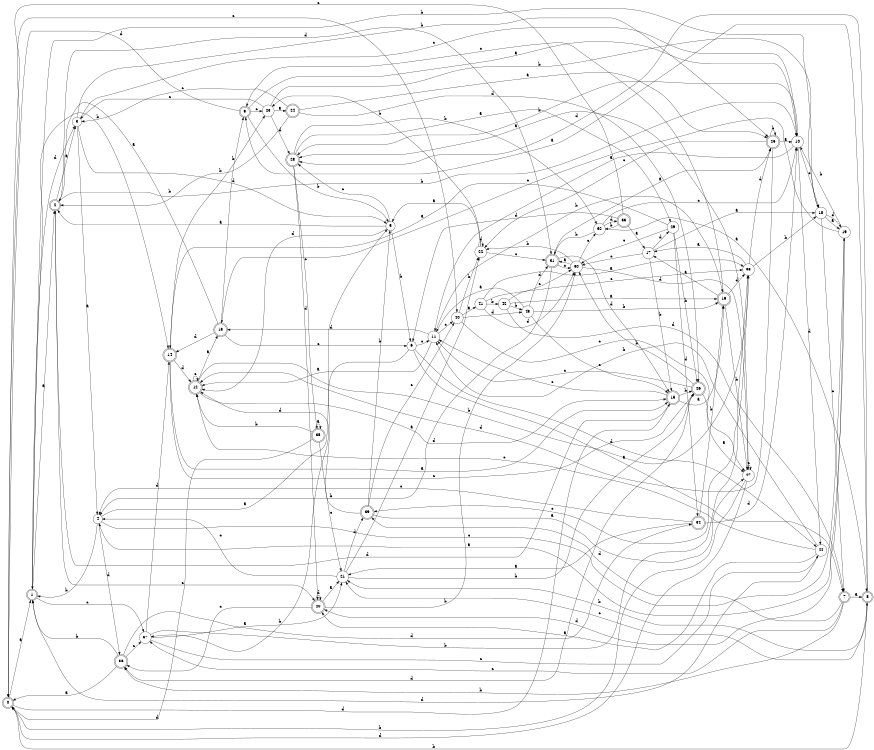 digraph n36_7 {
__start0 [label="" shape="none"];

rankdir=LR;
size="8,5";

s0 [style="rounded,filled", color="black", fillcolor="white" shape="doublecircle", label="0"];
s1 [style="rounded,filled", color="black", fillcolor="white" shape="doublecircle", label="1"];
s2 [style="rounded,filled", color="black", fillcolor="white" shape="doublecircle", label="2"];
s3 [style="filled", color="black", fillcolor="white" shape="circle", label="3"];
s4 [style="filled", color="black", fillcolor="white" shape="circle", label="4"];
s5 [style="filled", color="black", fillcolor="white" shape="circle", label="5"];
s6 [style="filled", color="black", fillcolor="white" shape="circle", label="6"];
s7 [style="rounded,filled", color="black", fillcolor="white" shape="doublecircle", label="7"];
s8 [style="rounded,filled", color="black", fillcolor="white" shape="doublecircle", label="8"];
s9 [style="rounded,filled", color="black", fillcolor="white" shape="doublecircle", label="9"];
s10 [style="filled", color="black", fillcolor="white" shape="circle", label="10"];
s11 [style="filled", color="black", fillcolor="white" shape="circle", label="11"];
s12 [style="rounded,filled", color="black", fillcolor="white" shape="doublecircle", label="12"];
s13 [style="rounded,filled", color="black", fillcolor="white" shape="doublecircle", label="13"];
s14 [style="rounded,filled", color="black", fillcolor="white" shape="doublecircle", label="14"];
s15 [style="rounded,filled", color="black", fillcolor="white" shape="doublecircle", label="15"];
s16 [style="rounded,filled", color="black", fillcolor="white" shape="doublecircle", label="16"];
s17 [style="filled", color="black", fillcolor="white" shape="circle", label="17"];
s18 [style="filled", color="black", fillcolor="white" shape="circle", label="18"];
s19 [style="filled", color="black", fillcolor="white" shape="circle", label="19"];
s20 [style="rounded,filled", color="black", fillcolor="white" shape="doublecircle", label="20"];
s21 [style="filled", color="black", fillcolor="white" shape="circle", label="21"];
s22 [style="filled", color="black", fillcolor="white" shape="circle", label="22"];
s23 [style="filled", color="black", fillcolor="white" shape="circle", label="23"];
s24 [style="rounded,filled", color="black", fillcolor="white" shape="doublecircle", label="24"];
s25 [style="rounded,filled", color="black", fillcolor="white" shape="doublecircle", label="25"];
s26 [style="rounded,filled", color="black", fillcolor="white" shape="doublecircle", label="26"];
s27 [style="filled", color="black", fillcolor="white" shape="circle", label="27"];
s28 [style="rounded,filled", color="black", fillcolor="white" shape="doublecircle", label="28"];
s29 [style="filled", color="black", fillcolor="white" shape="circle", label="29"];
s30 [style="filled", color="black", fillcolor="white" shape="circle", label="30"];
s31 [style="rounded,filled", color="black", fillcolor="white" shape="doublecircle", label="31"];
s32 [style="filled", color="black", fillcolor="white" shape="circle", label="32"];
s33 [style="rounded,filled", color="black", fillcolor="white" shape="doublecircle", label="33"];
s34 [style="rounded,filled", color="black", fillcolor="white" shape="doublecircle", label="34"];
s35 [style="rounded,filled", color="black", fillcolor="white" shape="doublecircle", label="35"];
s36 [style="rounded,filled", color="black", fillcolor="white" shape="doublecircle", label="36"];
s37 [style="filled", color="black", fillcolor="white" shape="circle", label="37"];
s38 [style="filled", color="black", fillcolor="white" shape="circle", label="38"];
s39 [style="rounded,filled", color="black", fillcolor="white" shape="doublecircle", label="39"];
s40 [style="filled", color="black", fillcolor="white" shape="circle", label="40"];
s41 [style="filled", color="black", fillcolor="white" shape="circle", label="41"];
s42 [style="filled", color="black", fillcolor="white" shape="circle", label="42"];
s43 [style="filled", color="black", fillcolor="white" shape="circle", label="43"];
s44 [style="filled", color="black", fillcolor="white" shape="circle", label="44"];
s0 -> s1 [label="a"];
s0 -> s8 [label="b"];
s0 -> s40 [label="c"];
s0 -> s15 [label="d"];
s1 -> s2 [label="a"];
s1 -> s14 [label="b"];
s1 -> s37 [label="c"];
s1 -> s3 [label="d"];
s2 -> s3 [label="a"];
s2 -> s10 [label="b"];
s2 -> s20 [label="c"];
s2 -> s31 [label="d"];
s3 -> s4 [label="a"];
s3 -> s25 [label="b"];
s3 -> s10 [label="c"];
s3 -> s5 [label="d"];
s4 -> s5 [label="a"];
s4 -> s1 [label="b"];
s4 -> s19 [label="c"];
s4 -> s36 [label="d"];
s5 -> s2 [label="a"];
s5 -> s6 [label="b"];
s5 -> s28 [label="c"];
s5 -> s12 [label="d"];
s6 -> s7 [label="a"];
s6 -> s37 [label="b"];
s6 -> s11 [label="c"];
s6 -> s44 [label="d"];
s7 -> s8 [label="a"];
s7 -> s36 [label="b"];
s7 -> s37 [label="c"];
s7 -> s39 [label="d"];
s8 -> s9 [label="a"];
s8 -> s21 [label="b"];
s8 -> s21 [label="c"];
s8 -> s28 [label="d"];
s9 -> s10 [label="a"];
s9 -> s5 [label="b"];
s9 -> s23 [label="c"];
s9 -> s0 [label="d"];
s10 -> s11 [label="a"];
s10 -> s28 [label="b"];
s10 -> s18 [label="c"];
s10 -> s44 [label="d"];
s11 -> s12 [label="a"];
s11 -> s16 [label="b"];
s11 -> s40 [label="c"];
s11 -> s13 [label="d"];
s12 -> s13 [label="a"];
s12 -> s38 [label="b"];
s12 -> s12 [label="c"];
s12 -> s15 [label="d"];
s13 -> s2 [label="a"];
s13 -> s9 [label="b"];
s13 -> s6 [label="c"];
s13 -> s14 [label="d"];
s14 -> s15 [label="a"];
s14 -> s23 [label="b"];
s14 -> s26 [label="c"];
s14 -> s12 [label="d"];
s15 -> s16 [label="a"];
s15 -> s26 [label="b"];
s15 -> s11 [label="c"];
s15 -> s2 [label="d"];
s16 -> s17 [label="a"];
s16 -> s27 [label="b"];
s16 -> s9 [label="c"];
s16 -> s38 [label="d"];
s17 -> s18 [label="a"];
s17 -> s15 [label="b"];
s17 -> s30 [label="c"];
s17 -> s29 [label="d"];
s18 -> s19 [label="a"];
s18 -> s1 [label="b"];
s18 -> s7 [label="c"];
s18 -> s19 [label="d"];
s19 -> s4 [label="a"];
s19 -> s10 [label="b"];
s19 -> s13 [label="c"];
s19 -> s20 [label="d"];
s20 -> s21 [label="a"];
s20 -> s30 [label="b"];
s20 -> s36 [label="c"];
s20 -> s20 [label="d"];
s21 -> s22 [label="a"];
s21 -> s26 [label="b"];
s21 -> s4 [label="c"];
s21 -> s39 [label="d"];
s22 -> s5 [label="a"];
s22 -> s23 [label="b"];
s22 -> s31 [label="c"];
s22 -> s22 [label="d"];
s23 -> s24 [label="a"];
s23 -> s18 [label="b"];
s23 -> s3 [label="c"];
s23 -> s28 [label="d"];
s24 -> s25 [label="a"];
s24 -> s2 [label="b"];
s24 -> s3 [label="c"];
s24 -> s26 [label="d"];
s25 -> s10 [label="a"];
s25 -> s25 [label="b"];
s25 -> s22 [label="c"];
s25 -> s12 [label="d"];
s26 -> s27 [label="a"];
s26 -> s30 [label="b"];
s26 -> s11 [label="c"];
s26 -> s36 [label="d"];
s27 -> s28 [label="a"];
s27 -> s0 [label="b"];
s27 -> s27 [label="c"];
s27 -> s0 [label="d"];
s28 -> s29 [label="a"];
s28 -> s32 [label="b"];
s28 -> s35 [label="c"];
s28 -> s20 [label="d"];
s29 -> s14 [label="a"];
s29 -> s26 [label="b"];
s29 -> s30 [label="c"];
s29 -> s34 [label="d"];
s30 -> s31 [label="a"];
s30 -> s22 [label="b"];
s30 -> s32 [label="c"];
s30 -> s27 [label="d"];
s31 -> s25 [label="a"];
s31 -> s4 [label="b"];
s31 -> s30 [label="c"];
s31 -> s15 [label="d"];
s32 -> s8 [label="a"];
s32 -> s31 [label="b"];
s32 -> s10 [label="c"];
s32 -> s33 [label="d"];
s33 -> s17 [label="a"];
s33 -> s32 [label="b"];
s33 -> s0 [label="c"];
s33 -> s6 [label="d"];
s34 -> s21 [label="a"];
s34 -> s16 [label="b"];
s34 -> s4 [label="c"];
s34 -> s10 [label="d"];
s35 -> s35 [label="a"];
s35 -> s12 [label="b"];
s35 -> s21 [label="c"];
s35 -> s0 [label="d"];
s36 -> s0 [label="a"];
s36 -> s1 [label="b"];
s36 -> s37 [label="c"];
s36 -> s34 [label="d"];
s37 -> s21 [label="a"];
s37 -> s38 [label="b"];
s37 -> s44 [label="c"];
s37 -> s14 [label="d"];
s38 -> s17 [label="a"];
s38 -> s18 [label="b"];
s38 -> s39 [label="c"];
s38 -> s25 [label="d"];
s39 -> s27 [label="a"];
s39 -> s5 [label="b"];
s39 -> s40 [label="c"];
s39 -> s12 [label="d"];
s40 -> s41 [label="a"];
s40 -> s22 [label="b"];
s40 -> s27 [label="c"];
s40 -> s43 [label="d"];
s41 -> s38 [label="a"];
s41 -> s42 [label="b"];
s41 -> s38 [label="c"];
s41 -> s30 [label="d"];
s42 -> s16 [label="a"];
s42 -> s43 [label="b"];
s42 -> s30 [label="c"];
s42 -> s7 [label="d"];
s43 -> s11 [label="a"];
s43 -> s16 [label="b"];
s43 -> s15 [label="c"];
s43 -> s31 [label="d"];
s44 -> s20 [label="a"];
s44 -> s11 [label="b"];
s44 -> s12 [label="c"];
s44 -> s1 [label="d"];

}